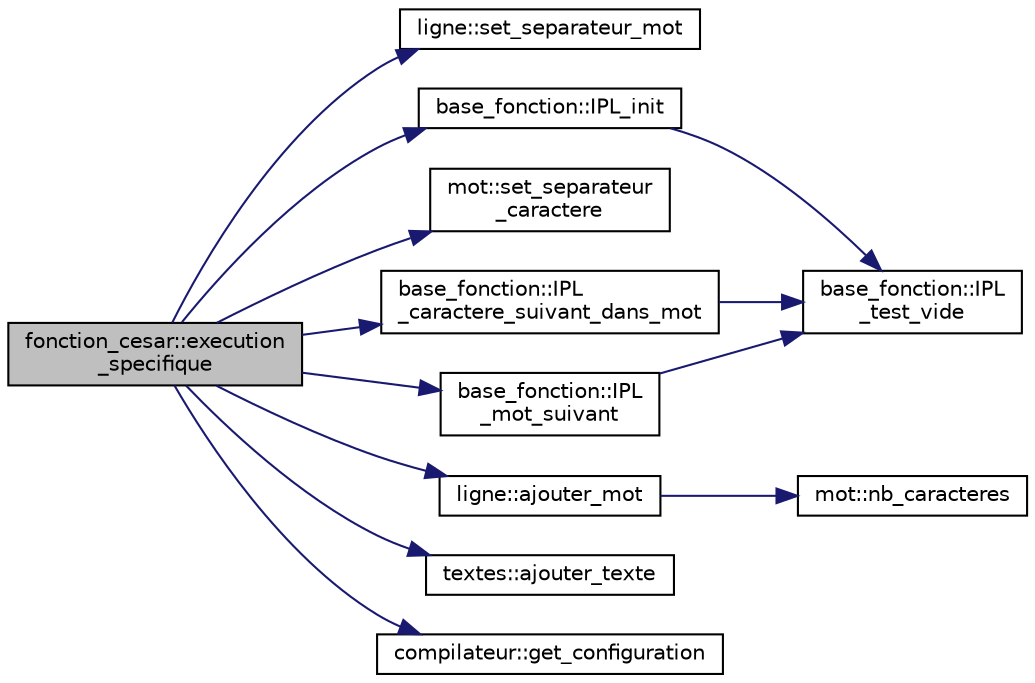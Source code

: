 digraph "fonction_cesar::execution_specifique"
{
  edge [fontname="Helvetica",fontsize="10",labelfontname="Helvetica",labelfontsize="10"];
  node [fontname="Helvetica",fontsize="10",shape=record];
  rankdir="LR";
  Node73 [label="fonction_cesar::execution\l_specifique",height=0.2,width=0.4,color="black", fillcolor="grey75", style="filled", fontcolor="black"];
  Node73 -> Node74 [color="midnightblue",fontsize="10",style="solid",fontname="Helvetica"];
  Node74 [label="ligne::set_separateur_mot",height=0.2,width=0.4,color="black", fillcolor="white", style="filled",URL="$classligne.html#aa13dd59094abd373163ef55e2f33bf8a",tooltip="Initialise le séparateur de mot. "];
  Node73 -> Node75 [color="midnightblue",fontsize="10",style="solid",fontname="Helvetica"];
  Node75 [label="base_fonction::IPL_init",height=0.2,width=0.4,color="black", fillcolor="white", style="filled",URL="$classbase__fonction.html#a7611e9aa84e892b9adbe0404bb1792af",tooltip="Initialise l&#39;itérateur d&#39;un paramètre donné pour l&#39;algorithme IPL. "];
  Node75 -> Node76 [color="midnightblue",fontsize="10",style="solid",fontname="Helvetica"];
  Node76 [label="base_fonction::IPL\l_test_vide",height=0.2,width=0.4,color="black", fillcolor="white", style="filled",URL="$classbase__fonction.html#a7d0c7adda132ef307c76fdc79a82f747",tooltip="Teste si un paramètre donné est vide pour l&#39;algorithme IPL. "];
  Node73 -> Node77 [color="midnightblue",fontsize="10",style="solid",fontname="Helvetica"];
  Node77 [label="mot::set_separateur\l_caractere",height=0.2,width=0.4,color="black", fillcolor="white", style="filled",URL="$classmot.html#a8eee30af22c69b8c81d98fe2a95c3471",tooltip="Initialise le séparateur de caractères. "];
  Node73 -> Node78 [color="midnightblue",fontsize="10",style="solid",fontname="Helvetica"];
  Node78 [label="base_fonction::IPL\l_caractere_suivant_dans_mot",height=0.2,width=0.4,color="black", fillcolor="white", style="filled",URL="$classbase__fonction.html#ada397ec796d069530c5e54334241d735",tooltip="Avance d&#39;un caractère dans le mot courant l&#39;itérateur d&#39;un paramètre donné pour l&#39;algorithme IPL..."];
  Node78 -> Node76 [color="midnightblue",fontsize="10",style="solid",fontname="Helvetica"];
  Node73 -> Node79 [color="midnightblue",fontsize="10",style="solid",fontname="Helvetica"];
  Node79 [label="ligne::ajouter_mot",height=0.2,width=0.4,color="black", fillcolor="white", style="filled",URL="$classligne.html#abb194a19c94d5d7ec48ef442f5043d1e",tooltip="Ajoute un mot à la ligne. "];
  Node79 -> Node80 [color="midnightblue",fontsize="10",style="solid",fontname="Helvetica"];
  Node80 [label="mot::nb_caracteres",height=0.2,width=0.4,color="black", fillcolor="white", style="filled",URL="$classmot.html#a9f5c9cd3673bd6d4ba3b7ea9e406ef49",tooltip="Retourne le nombre de caractère du mot. "];
  Node73 -> Node81 [color="midnightblue",fontsize="10",style="solid",fontname="Helvetica"];
  Node81 [label="base_fonction::IPL\l_mot_suivant",height=0.2,width=0.4,color="black", fillcolor="white", style="filled",URL="$classbase__fonction.html#ab797f20d7a5a1657185efe2499babc53",tooltip="Avance d&#39;un mot l&#39;itérateur d&#39;un paramètre donné pour l&#39;algorithme IPL. "];
  Node81 -> Node76 [color="midnightblue",fontsize="10",style="solid",fontname="Helvetica"];
  Node73 -> Node82 [color="midnightblue",fontsize="10",style="solid",fontname="Helvetica"];
  Node82 [label="textes::ajouter_texte",height=0.2,width=0.4,color="black", fillcolor="white", style="filled",URL="$classtextes.html#a43f525d434beb88abf038c54fe656d91",tooltip="Ajoute un texte donné. "];
  Node73 -> Node83 [color="midnightblue",fontsize="10",style="solid",fontname="Helvetica"];
  Node83 [label="compilateur::get_configuration",height=0.2,width=0.4,color="black", fillcolor="white", style="filled",URL="$classcompilateur.html#a1b90b920c98f81b88171bda33967ffac",tooltip="Accesseur de la configuration courante. "];
}
